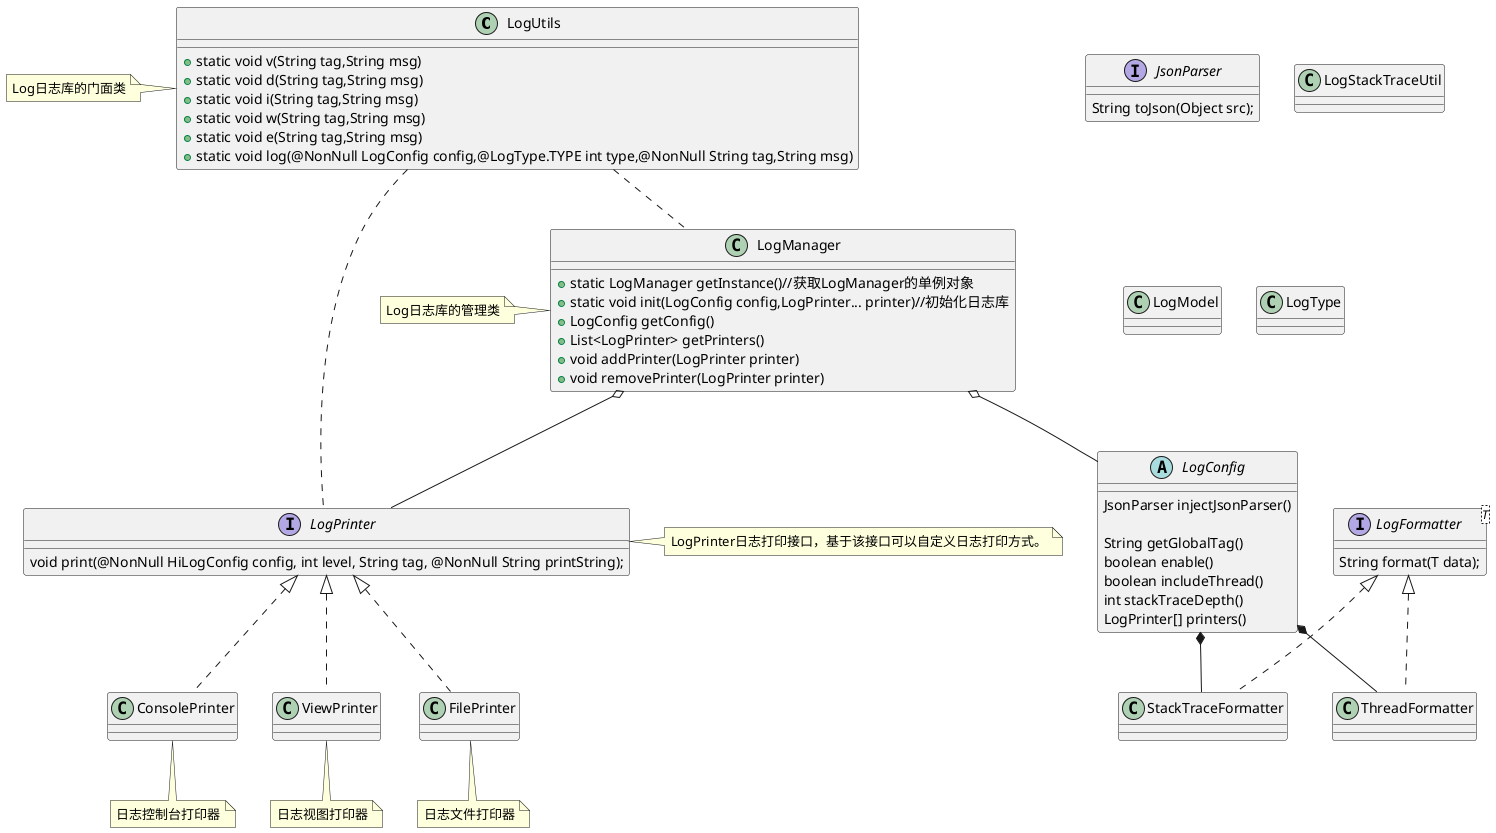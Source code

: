 @startuml
class LogUtils{
   + static void v(String tag,String msg)
   + static void d(String tag,String msg)
   + static void i(String tag,String msg)
   + static void w(String tag,String msg)
   + static void e(String tag,String msg)
   + static void log(@NonNull LogConfig config,@LogType.TYPE int type,@NonNull String tag,String msg)
}
note left of LogUtils:Log日志库的门面类
LogUtils.. LogPrinter
LogUtils.. LogManager

class LogManager {
     + static LogManager getInstance()//获取LogManager的单例对象
     + static void init(LogConfig config,LogPrinter... printer)//初始化日志库
     + LogConfig getConfig()
     + List<LogPrinter> getPrinters()
     + void addPrinter(LogPrinter printer)
     + void removePrinter(LogPrinter printer)
}
note left of LogManager:Log日志库的管理类
LogManager o-- LogPrinter
LogManager o-- LogConfig

abstract LogConfig{
    JsonParser injectJsonParser()

    String getGlobalTag()
    boolean enable()
    boolean includeThread()
    int stackTraceDepth()
    LogPrinter[] printers()
}
LogConfig *-- ThreadFormatter
LogConfig *-- StackTraceFormatter

interface LogFormatter<T>{
    String format(T data);
}
class ThreadFormatter{
}
LogFormatter <|..ThreadFormatter

class StackTraceFormatter{
}
LogFormatter <|..StackTraceFormatter

interface JsonParser {
        String toJson(Object src);
}

note right of LogPrinter:LogPrinter日志打印接口，基于该接口可以自定义日志打印方式。
interface LogPrinter {
        void print(@NonNull HiLogConfig config, int level, String tag, @NonNull String printString);
}
class ConsolePrinter{
}
note bottom of ConsolePrinter:日志控制台打印器
LogPrinter <|..ConsolePrinter

class ViewPrinter{
}
note bottom of ViewPrinter:日志视图打印器
LogPrinter <|..ViewPrinter

class FilePrinter{
}
note bottom of FilePrinter:日志文件打印器
LogPrinter <|..FilePrinter

class LogStackTraceUtil{
}
class LogModel{
}
class LogType{
}

@enduml
